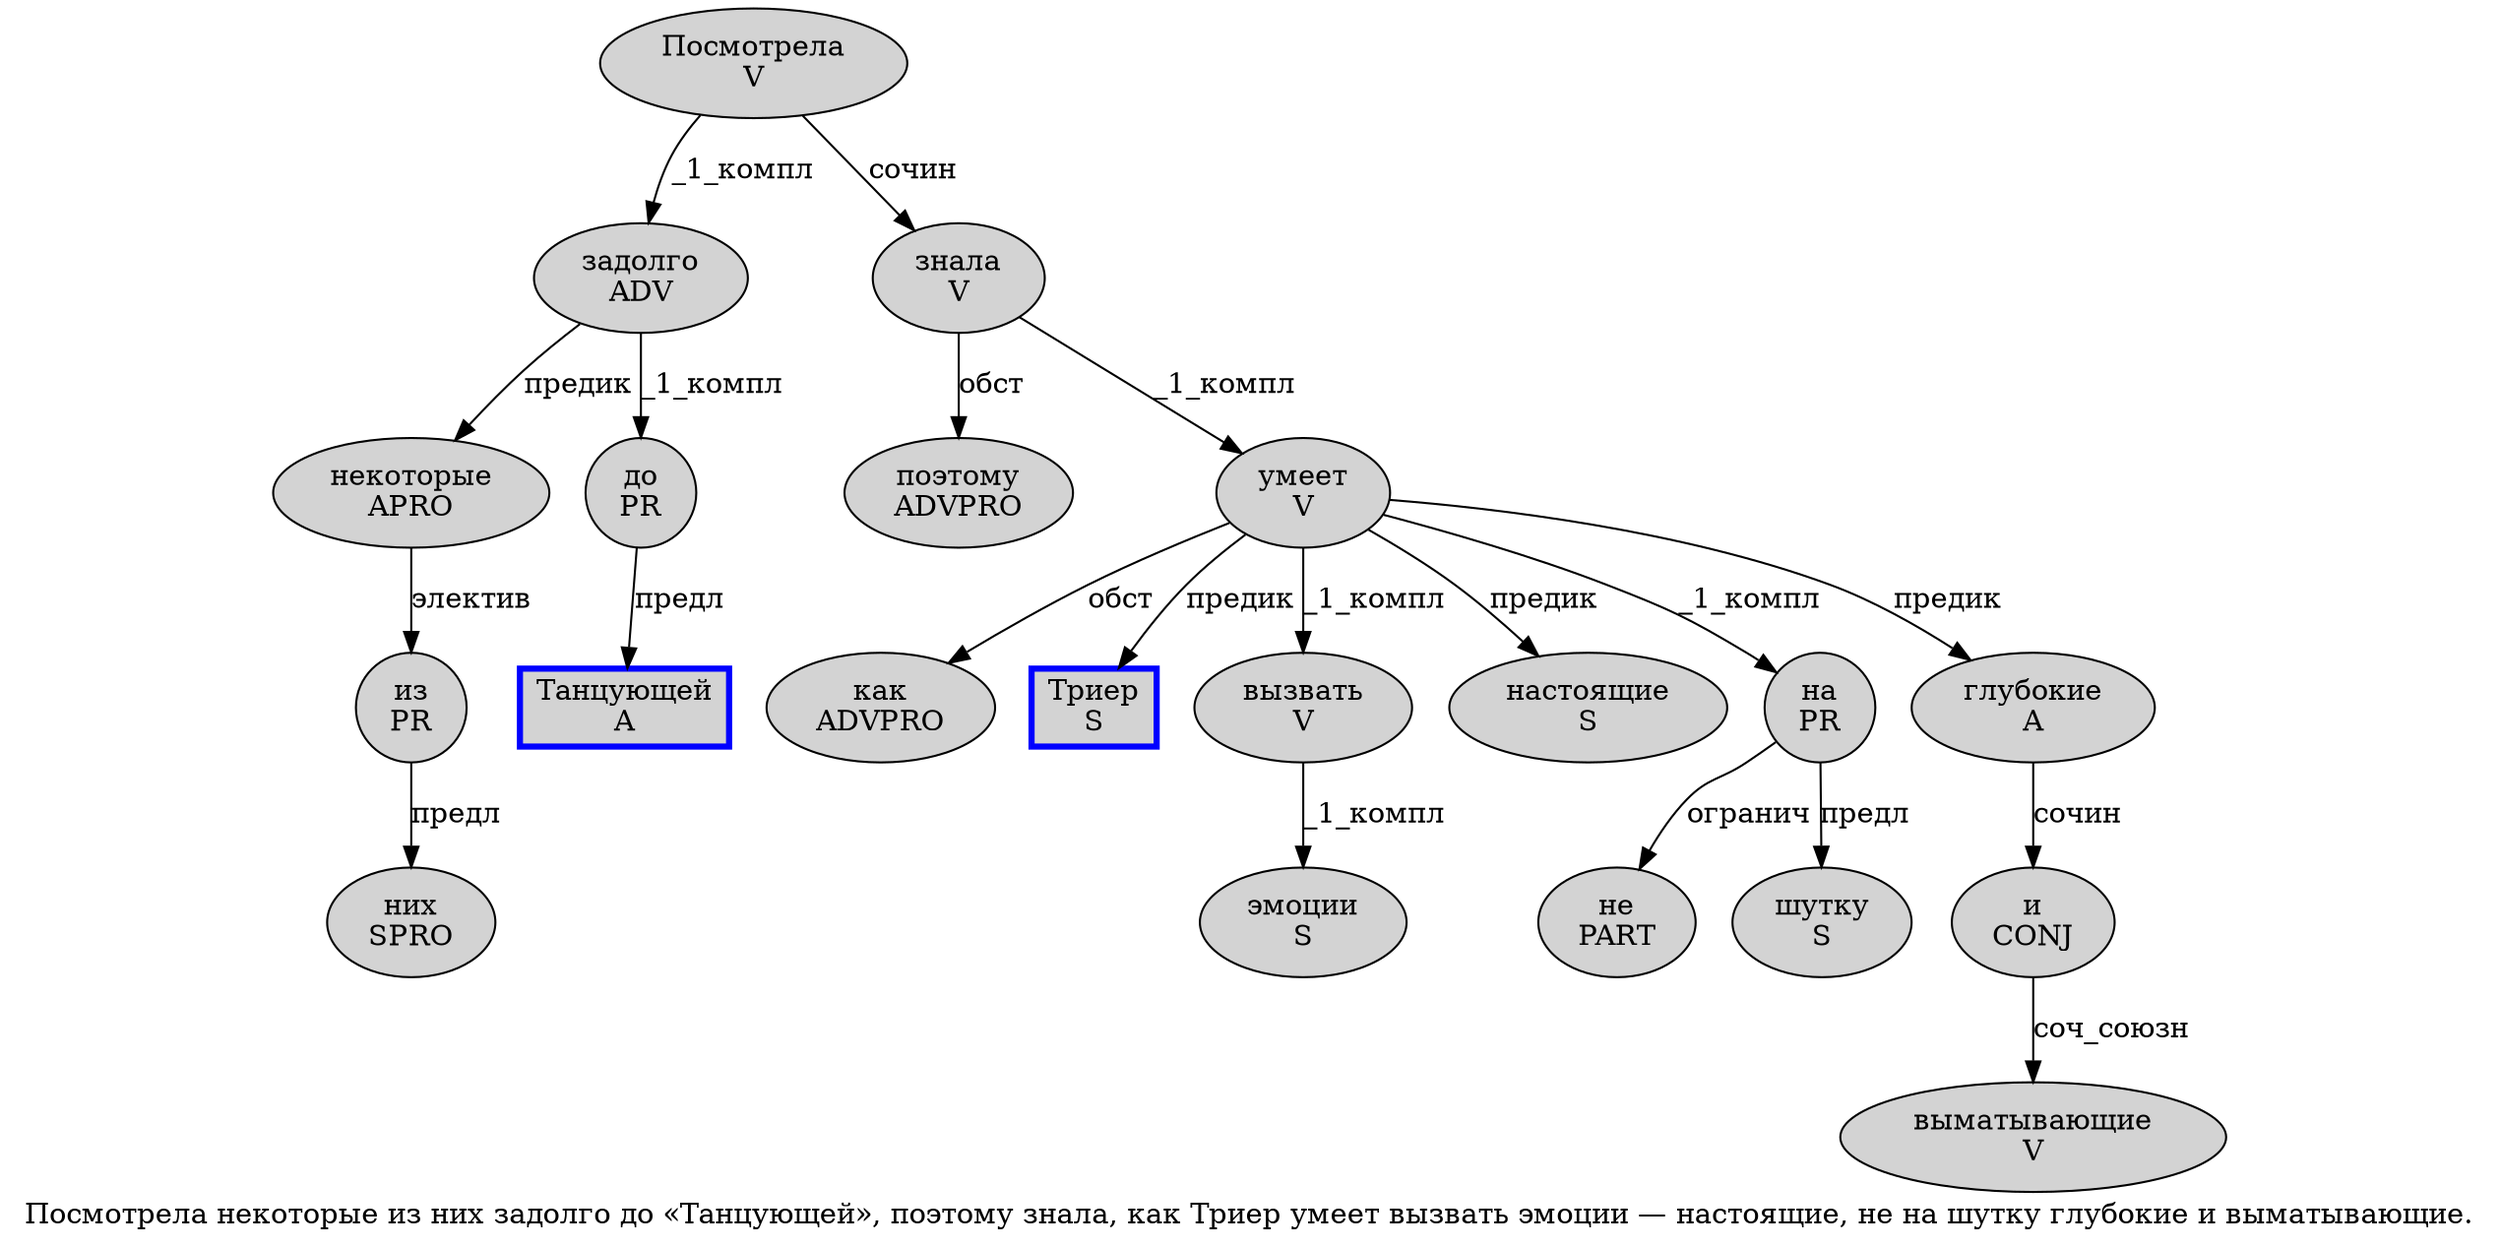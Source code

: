 digraph SENTENCE_598 {
	graph [label="Посмотрела некоторые из них задолго до «Танцующей», поэтому знала, как Триер умеет вызвать эмоции — настоящие, не на шутку глубокие и выматывающие."]
	node [style=filled]
		0 [label="Посмотрела
V" color="" fillcolor=lightgray penwidth=1 shape=ellipse]
		1 [label="некоторые
APRO" color="" fillcolor=lightgray penwidth=1 shape=ellipse]
		2 [label="из
PR" color="" fillcolor=lightgray penwidth=1 shape=ellipse]
		3 [label="них
SPRO" color="" fillcolor=lightgray penwidth=1 shape=ellipse]
		4 [label="задолго
ADV" color="" fillcolor=lightgray penwidth=1 shape=ellipse]
		5 [label="до
PR" color="" fillcolor=lightgray penwidth=1 shape=ellipse]
		7 [label="Танцующей
A" color=blue fillcolor=lightgray penwidth=3 shape=box]
		10 [label="поэтому
ADVPRO" color="" fillcolor=lightgray penwidth=1 shape=ellipse]
		11 [label="знала
V" color="" fillcolor=lightgray penwidth=1 shape=ellipse]
		13 [label="как
ADVPRO" color="" fillcolor=lightgray penwidth=1 shape=ellipse]
		14 [label="Триер
S" color=blue fillcolor=lightgray penwidth=3 shape=box]
		15 [label="умеет
V" color="" fillcolor=lightgray penwidth=1 shape=ellipse]
		16 [label="вызвать
V" color="" fillcolor=lightgray penwidth=1 shape=ellipse]
		17 [label="эмоции
S" color="" fillcolor=lightgray penwidth=1 shape=ellipse]
		19 [label="настоящие
S" color="" fillcolor=lightgray penwidth=1 shape=ellipse]
		21 [label="не
PART" color="" fillcolor=lightgray penwidth=1 shape=ellipse]
		22 [label="на
PR" color="" fillcolor=lightgray penwidth=1 shape=ellipse]
		23 [label="шутку
S" color="" fillcolor=lightgray penwidth=1 shape=ellipse]
		24 [label="глубокие
A" color="" fillcolor=lightgray penwidth=1 shape=ellipse]
		25 [label="и
CONJ" color="" fillcolor=lightgray penwidth=1 shape=ellipse]
		26 [label="выматывающие
V" color="" fillcolor=lightgray penwidth=1 shape=ellipse]
			16 -> 17 [label="_1_компл"]
			11 -> 10 [label="обст"]
			11 -> 15 [label="_1_компл"]
			2 -> 3 [label="предл"]
			1 -> 2 [label="электив"]
			24 -> 25 [label="сочин"]
			4 -> 1 [label="предик"]
			4 -> 5 [label="_1_компл"]
			5 -> 7 [label="предл"]
			0 -> 4 [label="_1_компл"]
			0 -> 11 [label="сочин"]
			25 -> 26 [label="соч_союзн"]
			15 -> 13 [label="обст"]
			15 -> 14 [label="предик"]
			15 -> 16 [label="_1_компл"]
			15 -> 19 [label="предик"]
			15 -> 22 [label="_1_компл"]
			15 -> 24 [label="предик"]
			22 -> 21 [label="огранич"]
			22 -> 23 [label="предл"]
}